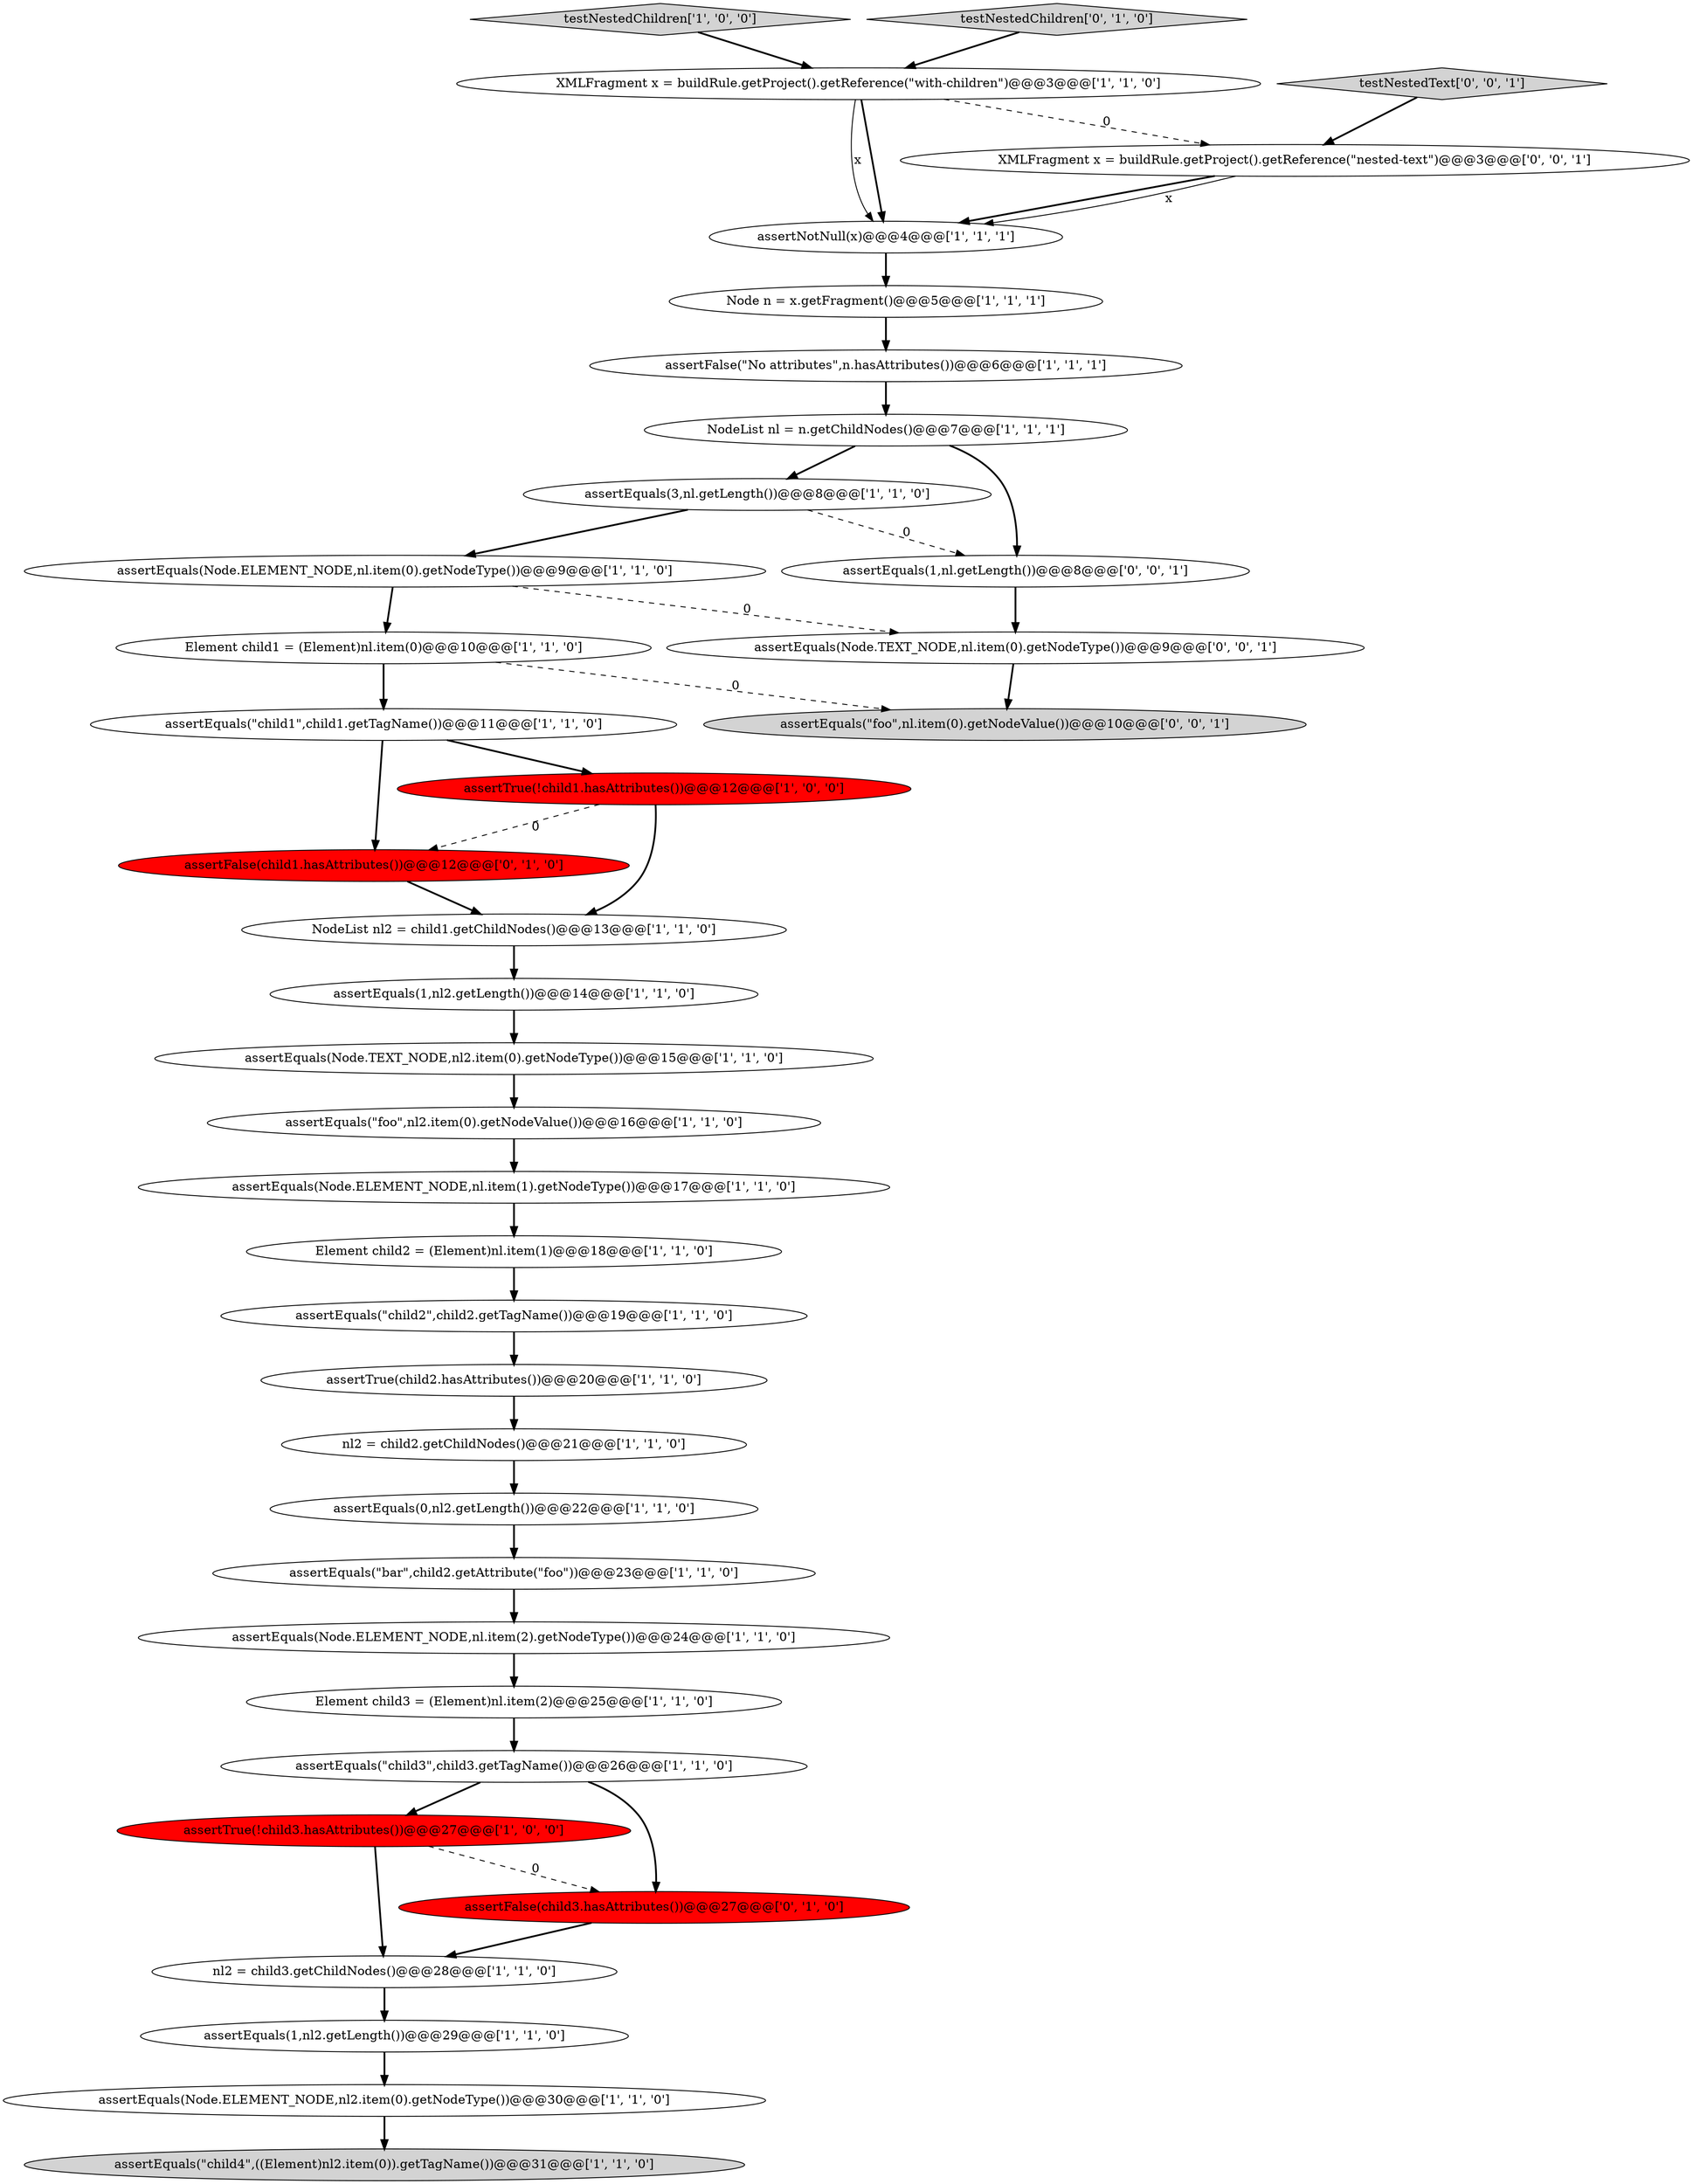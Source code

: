 digraph {
9 [style = filled, label = "testNestedChildren['1', '0', '0']", fillcolor = lightgray, shape = diamond image = "AAA0AAABBB1BBB"];
32 [style = filled, label = "assertFalse(child1.hasAttributes())@@@12@@@['0', '1', '0']", fillcolor = red, shape = ellipse image = "AAA1AAABBB2BBB"];
23 [style = filled, label = "assertNotNull(x)@@@4@@@['1', '1', '1']", fillcolor = white, shape = ellipse image = "AAA0AAABBB1BBB"];
21 [style = filled, label = "assertEquals(\"child2\",child2.getTagName())@@@19@@@['1', '1', '0']", fillcolor = white, shape = ellipse image = "AAA0AAABBB1BBB"];
37 [style = filled, label = "XMLFragment x = buildRule.getProject().getReference(\"nested-text\")@@@3@@@['0', '0', '1']", fillcolor = white, shape = ellipse image = "AAA0AAABBB3BBB"];
20 [style = filled, label = "assertTrue(!child3.hasAttributes())@@@27@@@['1', '0', '0']", fillcolor = red, shape = ellipse image = "AAA1AAABBB1BBB"];
2 [style = filled, label = "assertEquals(1,nl2.getLength())@@@29@@@['1', '1', '0']", fillcolor = white, shape = ellipse image = "AAA0AAABBB1BBB"];
28 [style = filled, label = "assertFalse(\"No attributes\",n.hasAttributes())@@@6@@@['1', '1', '1']", fillcolor = white, shape = ellipse image = "AAA0AAABBB1BBB"];
25 [style = filled, label = "assertEquals(Node.ELEMENT_NODE,nl.item(1).getNodeType())@@@17@@@['1', '1', '0']", fillcolor = white, shape = ellipse image = "AAA0AAABBB1BBB"];
12 [style = filled, label = "nl2 = child2.getChildNodes()@@@21@@@['1', '1', '0']", fillcolor = white, shape = ellipse image = "AAA0AAABBB1BBB"];
7 [style = filled, label = "NodeList nl = n.getChildNodes()@@@7@@@['1', '1', '1']", fillcolor = white, shape = ellipse image = "AAA0AAABBB1BBB"];
17 [style = filled, label = "NodeList nl2 = child1.getChildNodes()@@@13@@@['1', '1', '0']", fillcolor = white, shape = ellipse image = "AAA0AAABBB1BBB"];
13 [style = filled, label = "Element child3 = (Element)nl.item(2)@@@25@@@['1', '1', '0']", fillcolor = white, shape = ellipse image = "AAA0AAABBB1BBB"];
29 [style = filled, label = "assertEquals(Node.ELEMENT_NODE,nl2.item(0).getNodeType())@@@30@@@['1', '1', '0']", fillcolor = white, shape = ellipse image = "AAA0AAABBB1BBB"];
5 [style = filled, label = "assertEquals(1,nl2.getLength())@@@14@@@['1', '1', '0']", fillcolor = white, shape = ellipse image = "AAA0AAABBB1BBB"];
1 [style = filled, label = "XMLFragment x = buildRule.getProject().getReference(\"with-children\")@@@3@@@['1', '1', '0']", fillcolor = white, shape = ellipse image = "AAA0AAABBB1BBB"];
11 [style = filled, label = "Element child2 = (Element)nl.item(1)@@@18@@@['1', '1', '0']", fillcolor = white, shape = ellipse image = "AAA0AAABBB1BBB"];
31 [style = filled, label = "testNestedChildren['0', '1', '0']", fillcolor = lightgray, shape = diamond image = "AAA0AAABBB2BBB"];
26 [style = filled, label = "assertEquals(0,nl2.getLength())@@@22@@@['1', '1', '0']", fillcolor = white, shape = ellipse image = "AAA0AAABBB1BBB"];
16 [style = filled, label = "assertTrue(!child1.hasAttributes())@@@12@@@['1', '0', '0']", fillcolor = red, shape = ellipse image = "AAA1AAABBB1BBB"];
0 [style = filled, label = "assertEquals(Node.TEXT_NODE,nl2.item(0).getNodeType())@@@15@@@['1', '1', '0']", fillcolor = white, shape = ellipse image = "AAA0AAABBB1BBB"];
3 [style = filled, label = "nl2 = child3.getChildNodes()@@@28@@@['1', '1', '0']", fillcolor = white, shape = ellipse image = "AAA0AAABBB1BBB"];
8 [style = filled, label = "Element child1 = (Element)nl.item(0)@@@10@@@['1', '1', '0']", fillcolor = white, shape = ellipse image = "AAA0AAABBB1BBB"];
10 [style = filled, label = "assertEquals(3,nl.getLength())@@@8@@@['1', '1', '0']", fillcolor = white, shape = ellipse image = "AAA0AAABBB1BBB"];
24 [style = filled, label = "assertTrue(child2.hasAttributes())@@@20@@@['1', '1', '0']", fillcolor = white, shape = ellipse image = "AAA0AAABBB1BBB"];
4 [style = filled, label = "assertEquals(\"child1\",child1.getTagName())@@@11@@@['1', '1', '0']", fillcolor = white, shape = ellipse image = "AAA0AAABBB1BBB"];
15 [style = filled, label = "assertEquals(Node.ELEMENT_NODE,nl.item(2).getNodeType())@@@24@@@['1', '1', '0']", fillcolor = white, shape = ellipse image = "AAA0AAABBB1BBB"];
33 [style = filled, label = "assertEquals(Node.TEXT_NODE,nl.item(0).getNodeType())@@@9@@@['0', '0', '1']", fillcolor = white, shape = ellipse image = "AAA0AAABBB3BBB"];
6 [style = filled, label = "Node n = x.getFragment()@@@5@@@['1', '1', '1']", fillcolor = white, shape = ellipse image = "AAA0AAABBB1BBB"];
35 [style = filled, label = "testNestedText['0', '0', '1']", fillcolor = lightgray, shape = diamond image = "AAA0AAABBB3BBB"];
14 [style = filled, label = "assertEquals(\"bar\",child2.getAttribute(\"foo\"))@@@23@@@['1', '1', '0']", fillcolor = white, shape = ellipse image = "AAA0AAABBB1BBB"];
22 [style = filled, label = "assertEquals(Node.ELEMENT_NODE,nl.item(0).getNodeType())@@@9@@@['1', '1', '0']", fillcolor = white, shape = ellipse image = "AAA0AAABBB1BBB"];
18 [style = filled, label = "assertEquals(\"foo\",nl2.item(0).getNodeValue())@@@16@@@['1', '1', '0']", fillcolor = white, shape = ellipse image = "AAA0AAABBB1BBB"];
36 [style = filled, label = "assertEquals(1,nl.getLength())@@@8@@@['0', '0', '1']", fillcolor = white, shape = ellipse image = "AAA0AAABBB3BBB"];
30 [style = filled, label = "assertFalse(child3.hasAttributes())@@@27@@@['0', '1', '0']", fillcolor = red, shape = ellipse image = "AAA1AAABBB2BBB"];
34 [style = filled, label = "assertEquals(\"foo\",nl.item(0).getNodeValue())@@@10@@@['0', '0', '1']", fillcolor = lightgray, shape = ellipse image = "AAA0AAABBB3BBB"];
19 [style = filled, label = "assertEquals(\"child3\",child3.getTagName())@@@26@@@['1', '1', '0']", fillcolor = white, shape = ellipse image = "AAA0AAABBB1BBB"];
27 [style = filled, label = "assertEquals(\"child4\",((Element)nl2.item(0)).getTagName())@@@31@@@['1', '1', '0']", fillcolor = lightgray, shape = ellipse image = "AAA0AAABBB1BBB"];
10->22 [style = bold, label=""];
1->37 [style = dashed, label="0"];
17->5 [style = bold, label=""];
24->12 [style = bold, label=""];
15->13 [style = bold, label=""];
16->32 [style = dashed, label="0"];
10->36 [style = dashed, label="0"];
7->10 [style = bold, label=""];
19->20 [style = bold, label=""];
22->33 [style = dashed, label="0"];
11->21 [style = bold, label=""];
28->7 [style = bold, label=""];
26->14 [style = bold, label=""];
8->34 [style = dashed, label="0"];
1->23 [style = solid, label="x"];
21->24 [style = bold, label=""];
12->26 [style = bold, label=""];
16->17 [style = bold, label=""];
20->3 [style = bold, label=""];
31->1 [style = bold, label=""];
37->23 [style = bold, label=""];
36->33 [style = bold, label=""];
1->23 [style = bold, label=""];
22->8 [style = bold, label=""];
29->27 [style = bold, label=""];
13->19 [style = bold, label=""];
3->2 [style = bold, label=""];
5->0 [style = bold, label=""];
30->3 [style = bold, label=""];
35->37 [style = bold, label=""];
25->11 [style = bold, label=""];
7->36 [style = bold, label=""];
23->6 [style = bold, label=""];
37->23 [style = solid, label="x"];
20->30 [style = dashed, label="0"];
18->25 [style = bold, label=""];
0->18 [style = bold, label=""];
14->15 [style = bold, label=""];
8->4 [style = bold, label=""];
9->1 [style = bold, label=""];
2->29 [style = bold, label=""];
33->34 [style = bold, label=""];
32->17 [style = bold, label=""];
4->32 [style = bold, label=""];
4->16 [style = bold, label=""];
6->28 [style = bold, label=""];
19->30 [style = bold, label=""];
}

